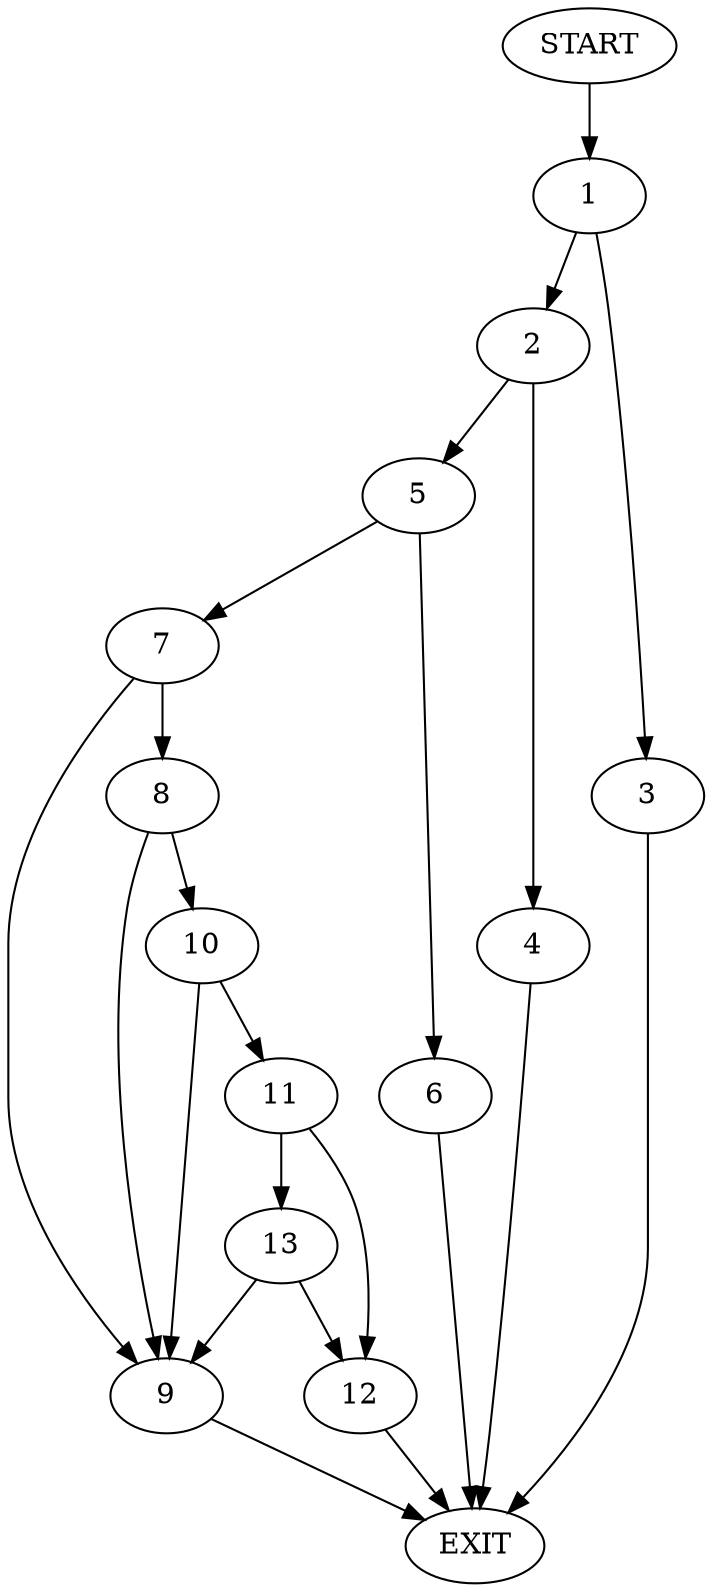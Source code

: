 digraph {
0 [label="START"]
14 [label="EXIT"]
0 -> 1
1 -> 2
1 -> 3
3 -> 14
2 -> 4
2 -> 5
4 -> 14
5 -> 6
5 -> 7
6 -> 14
7 -> 8
7 -> 9
9 -> 14
8 -> 9
8 -> 10
10 -> 9
10 -> 11
11 -> 12
11 -> 13
12 -> 14
13 -> 9
13 -> 12
}
